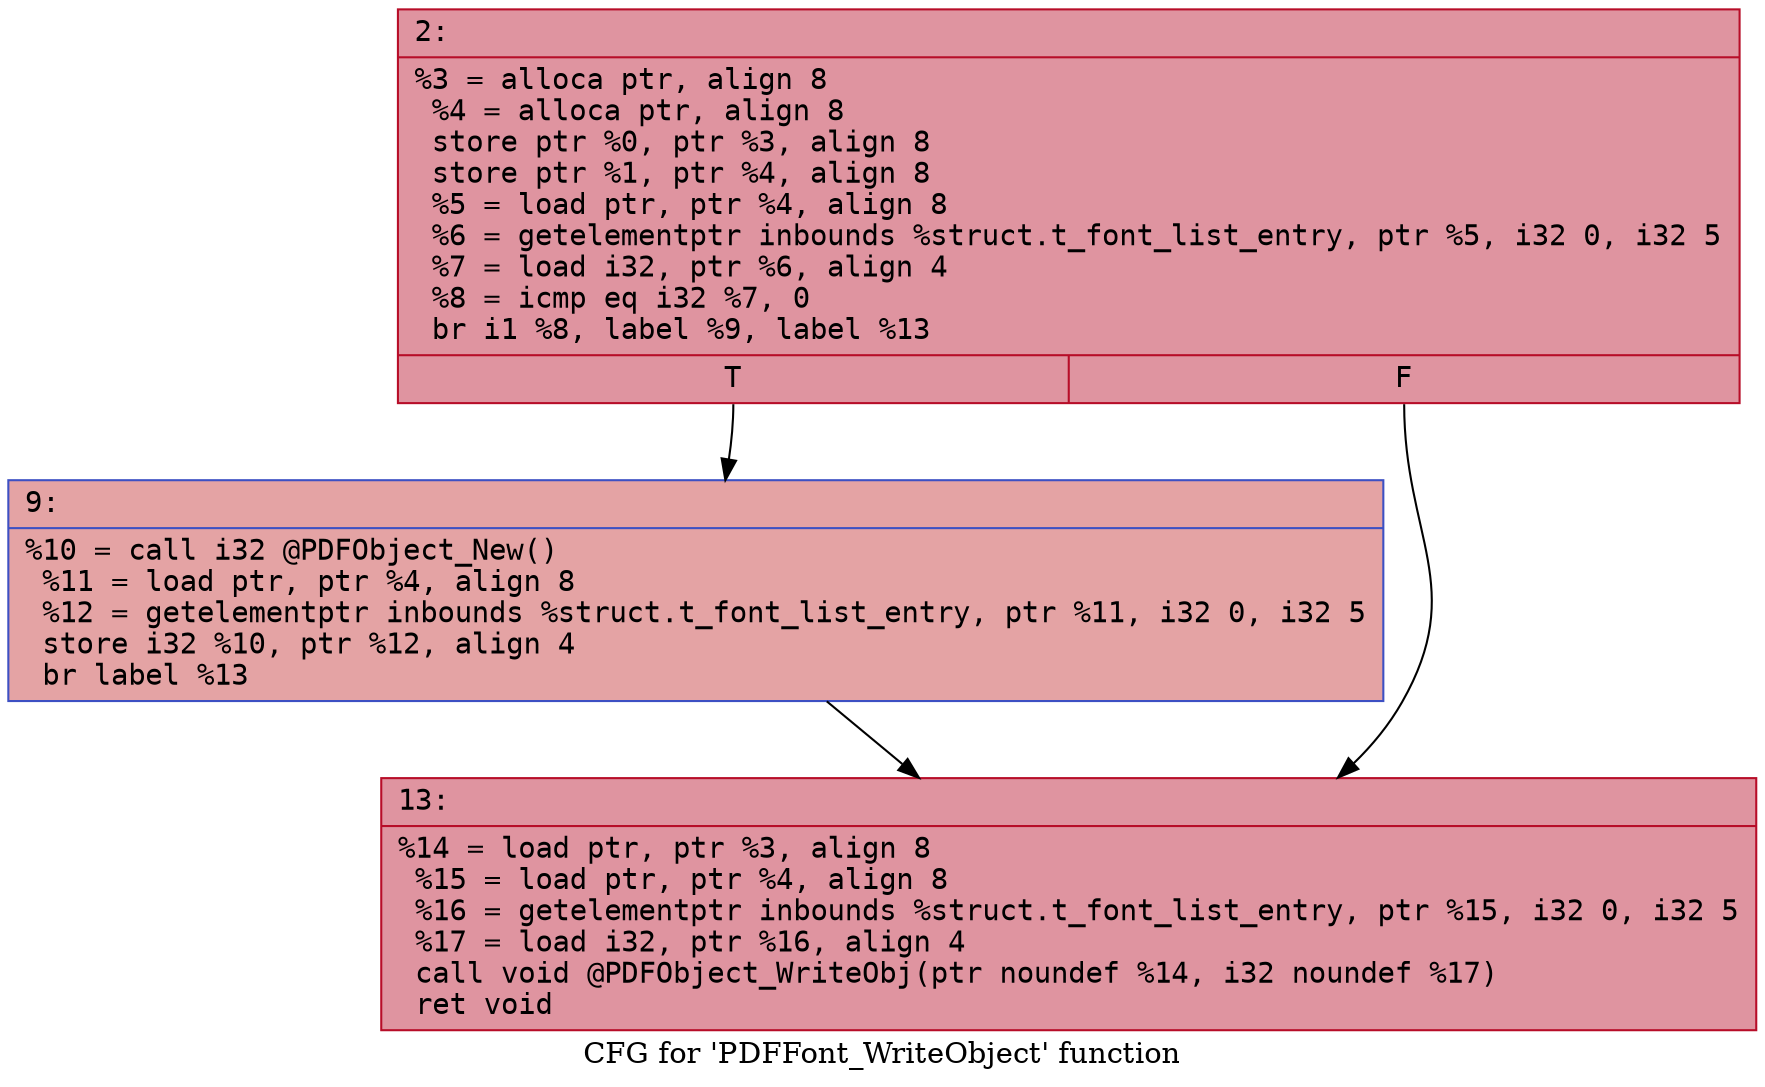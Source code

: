 digraph "CFG for 'PDFFont_WriteObject' function" {
	label="CFG for 'PDFFont_WriteObject' function";

	Node0x600000532580 [shape=record,color="#b70d28ff", style=filled, fillcolor="#b70d2870" fontname="Courier",label="{2:\l|  %3 = alloca ptr, align 8\l  %4 = alloca ptr, align 8\l  store ptr %0, ptr %3, align 8\l  store ptr %1, ptr %4, align 8\l  %5 = load ptr, ptr %4, align 8\l  %6 = getelementptr inbounds %struct.t_font_list_entry, ptr %5, i32 0, i32 5\l  %7 = load i32, ptr %6, align 4\l  %8 = icmp eq i32 %7, 0\l  br i1 %8, label %9, label %13\l|{<s0>T|<s1>F}}"];
	Node0x600000532580:s0 -> Node0x6000005325d0[tooltip="2 -> 9\nProbability 37.50%" ];
	Node0x600000532580:s1 -> Node0x600000532620[tooltip="2 -> 13\nProbability 62.50%" ];
	Node0x6000005325d0 [shape=record,color="#3d50c3ff", style=filled, fillcolor="#c32e3170" fontname="Courier",label="{9:\l|  %10 = call i32 @PDFObject_New()\l  %11 = load ptr, ptr %4, align 8\l  %12 = getelementptr inbounds %struct.t_font_list_entry, ptr %11, i32 0, i32 5\l  store i32 %10, ptr %12, align 4\l  br label %13\l}"];
	Node0x6000005325d0 -> Node0x600000532620[tooltip="9 -> 13\nProbability 100.00%" ];
	Node0x600000532620 [shape=record,color="#b70d28ff", style=filled, fillcolor="#b70d2870" fontname="Courier",label="{13:\l|  %14 = load ptr, ptr %3, align 8\l  %15 = load ptr, ptr %4, align 8\l  %16 = getelementptr inbounds %struct.t_font_list_entry, ptr %15, i32 0, i32 5\l  %17 = load i32, ptr %16, align 4\l  call void @PDFObject_WriteObj(ptr noundef %14, i32 noundef %17)\l  ret void\l}"];
}
